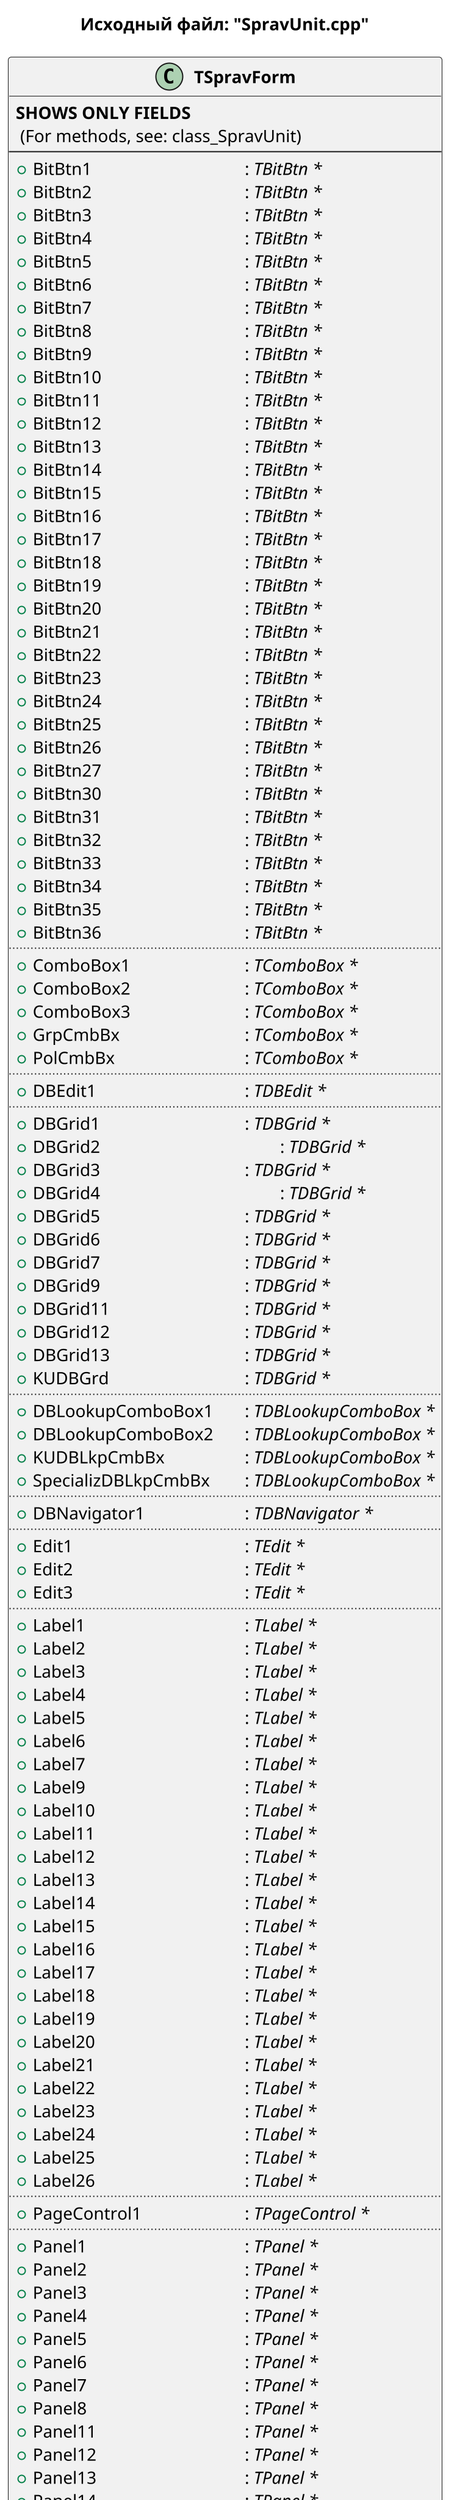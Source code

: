 @startuml SpravUnit.cpp

title Исходный файл: "SpravUnit.cpp"

scale 750 width


class "<b>TSpravForm</b>"
{
    <b>SHOWS ONLY FIELDS</b>\n (For methods, see: class_SpravUnit)
    --
    + BitBtn1 \t\t\t\t\t: <i>TBitBtn *</i>
    + BitBtn2 \t\t\t\t\t: <i>TBitBtn *</i>
    + BitBtn3 \t\t\t\t\t: <i>TBitBtn *</i>
    + BitBtn4 \t\t\t\t\t: <i>TBitBtn *</i>
    + BitBtn5 \t\t\t\t\t: <i>TBitBtn *</i>
    + BitBtn6 \t\t\t\t\t: <i>TBitBtn *</i>
    + BitBtn7 \t\t\t\t\t: <i>TBitBtn *</i>
    + BitBtn8 \t\t\t\t\t: <i>TBitBtn *</i>
    + BitBtn9 \t\t\t\t\t: <i>TBitBtn *</i>
    + BitBtn10 \t\t\t\t: <i>TBitBtn *</i>
    + BitBtn11 \t\t\t\t: <i>TBitBtn *</i>
    + BitBtn12 \t\t\t\t: <i>TBitBtn *</i>
    + BitBtn13 \t\t\t\t: <i>TBitBtn *</i>
    + BitBtn14 \t\t\t\t: <i>TBitBtn *</i>
    + BitBtn15 \t\t\t\t: <i>TBitBtn *</i>
    + BitBtn16 \t\t\t\t: <i>TBitBtn *</i>
    + BitBtn17 \t\t\t\t: <i>TBitBtn *</i>
    + BitBtn18 \t\t\t\t: <i>TBitBtn *</i>
    + BitBtn19 \t\t\t\t: <i>TBitBtn *</i>
    + BitBtn20 \t\t\t\t: <i>TBitBtn *</i>
    + BitBtn21 \t\t\t\t: <i>TBitBtn *</i>
    + BitBtn22 \t\t\t\t: <i>TBitBtn *</i>
    + BitBtn23 \t\t\t\t: <i>TBitBtn *</i>
    + BitBtn24 \t\t\t\t: <i>TBitBtn *</i>
    + BitBtn25 \t\t\t\t: <i>TBitBtn *</i>
    + BitBtn26 \t\t\t\t: <i>TBitBtn *</i>
    + BitBtn27 \t\t\t\t: <i>TBitBtn *</i>
    + BitBtn30 \t\t\t\t: <i>TBitBtn *</i>
    + BitBtn31 \t\t\t\t: <i>TBitBtn *</i>
    + BitBtn32 \t\t\t\t: <i>TBitBtn *</i>
    + BitBtn33 \t\t\t\t: <i>TBitBtn *</i>
    + BitBtn34 \t\t\t\t: <i>TBitBtn *</i>
    + BitBtn35 \t\t\t\t: <i>TBitBtn *</i>
    + BitBtn36 \t\t\t\t: <i>TBitBtn *</i>
    ..
    + ComboBox1 \t\t\t\t: <i>TComboBox *</i>
    + ComboBox2 \t\t\t\t: <i>TComboBox *</i>
    + ComboBox3 \t\t\t\t: <i>TComboBox *</i>
    + GrpCmbBx \t\t\t\t: <i>TComboBox *</i>
    + PolCmbBx \t\t\t\t: <i>TComboBox *</i>
    ..
    + DBEdit1 \t\t\t\t\t: <i>TDBEdit *</i>
    ..
    + DBGrid1 \t\t\t\t: <i>TDBGrid *</i>
    + DBGrid2 \t\t\t\t\t: <i>TDBGrid *</i>
    + DBGrid3 \t\t\t\t: <i>TDBGrid *</i>
    + DBGrid4 \t\t\t\t\t: <i>TDBGrid *</i>
    + DBGrid5 \t\t\t\t: <i>TDBGrid *</i>
    + DBGrid6 \t\t\t\t: <i>TDBGrid *</i>
    + DBGrid7 \t\t\t\t: <i>TDBGrid *</i>
    + DBGrid9 \t\t\t\t: <i>TDBGrid *</i>
    + DBGrid11 \t\t\t\t: <i>TDBGrid *</i>
    + DBGrid12 \t\t\t\t: <i>TDBGrid *</i>
    + DBGrid13 \t\t\t\t: <i>TDBGrid *</i>
    + KUDBGrd \t\t\t\t: <i>TDBGrid *</i>
    ..
    + DBLookupComboBox1 \t: <i>TDBLookupComboBox *</i>
    + DBLookupComboBox2 \t: <i>TDBLookupComboBox *</i>
    + KUDBLkpCmbBx \t\t\t: <i>TDBLookupComboBox *</i>
    + SpecializDBLkpCmbBx \t: <i>TDBLookupComboBox *</i>
    ..
    + DBNavigator1 \t\t\t: <i>TDBNavigator *</i>
    ..
    + Edit1 \t\t\t\t\t: <i>TEdit *</i>
    + Edit2 \t\t\t\t\t: <i>TEdit *</i>
    + Edit3 \t\t\t\t\t: <i>TEdit *</i>
    ..
    + Label1 \t\t\t\t\t: <i>TLabel *</i>
    + Label2 \t\t\t\t\t: <i>TLabel *</i>
    + Label3 \t\t\t\t\t: <i>TLabel *</i>
    + Label4 \t\t\t\t\t: <i>TLabel *</i>
    + Label5 \t\t\t\t\t: <i>TLabel *</i>
    + Label6 \t\t\t\t\t: <i>TLabel *</i>
    + Label7 \t\t\t\t\t: <i>TLabel *</i>
    + Label9 \t\t\t\t\t: <i>TLabel *</i>
    + Label10 \t\t\t\t\t: <i>TLabel *</i>
    + Label11 \t\t\t\t\t: <i>TLabel *</i>
    + Label12 \t\t\t\t\t: <i>TLabel *</i>
    + Label13 \t\t\t\t\t: <i>TLabel *</i>
    + Label14 \t\t\t\t\t: <i>TLabel *</i>
    + Label15 \t\t\t\t\t: <i>TLabel *</i>
    + Label16 \t\t\t\t\t: <i>TLabel *</i>
    + Label17 \t\t\t\t\t: <i>TLabel *</i>
    + Label18 \t\t\t\t\t: <i>TLabel *</i>
    + Label19 \t\t\t\t\t: <i>TLabel *</i>
    + Label20 \t\t\t\t\t: <i>TLabel *</i>
    + Label21 \t\t\t\t\t: <i>TLabel *</i>
    + Label22 \t\t\t\t\t: <i>TLabel *</i>
    + Label23 \t\t\t\t\t: <i>TLabel *</i>
    + Label24 \t\t\t\t\t: <i>TLabel *</i>
    + Label25 \t\t\t\t\t: <i>TLabel *</i>
    + Label26 \t\t\t\t\t: <i>TLabel *</i>
    ..
    + PageControl1 \t\t\t: <i>TPageControl *</i>
    ..
    + Panel1 \t\t\t\t\t: <i>TPanel *</i>
    + Panel2 \t\t\t\t\t: <i>TPanel *</i>
    + Panel3 \t\t\t\t\t: <i>TPanel *</i>
    + Panel4 \t\t\t\t\t: <i>TPanel *</i>
    + Panel5 \t\t\t\t\t: <i>TPanel *</i>
    + Panel6 \t\t\t\t\t: <i>TPanel *</i>
    + Panel7 \t\t\t\t\t: <i>TPanel *</i>
    + Panel8 \t\t\t\t\t: <i>TPanel *</i>
    + Panel11 \t\t\t\t\t: <i>TPanel *</i>
    + Panel12 \t\t\t\t\t: <i>TPanel *</i>
    + Panel13 \t\t\t\t\t: <i>TPanel *</i>
    + Panel14 \t\t\t\t\t: <i>TPanel *</i>
    + Panel15 \t\t\t\t\t: <i>TPanel *</i>
    + Panel16 \t\t\t\t\t: <i>TPanel *</i>
    + Panel17 \t\t\t\t\t: <i>TPanel *</i>
    + Panel18 \t\t\t\t\t: <i>TPanel *</i>
    + Panel19 \t\t\t\t\t: <i>TPanel *</i>
    + Panel20 \t\t\t\t\t: <i>TPanel *</i>
    + Panel21 \t\t\t\t\t: <i>TPanel *</i>
    + Panel22 \t\t\t\t\t: <i>TPanel *</i>
    + Panel23 \t\t\t\t\t: <i>TPanel *</i>
    + Panel24 \t\t\t\t\t: <i>TPanel *</i>
    + Panel25 \t\t\t\t\t: <i>TPanel *</i>
    + Panel26 \t\t\t\t\t: <i>TPanel *</i>
    + Panel27 \t\t\t\t\t: <i>TPanel *</i>
    + Panel28 \t\t\t\t\t: <i>TPanel *</i>
    + Panel29 \t\t\t\t\t: <i>TPanel *</i>
    + Panel30 \t\t\t\t\t: <i>TPanel *</i>
    + Panel31 \t\t\t\t\t: <i>TPanel *</i>
    + Panel32 \t\t\t\t\t: <i>TPanel *</i>
    + Panel33 \t\t\t\t\t: <i>TPanel *</i>
    + Panel34 \t\t\t\t\t: <i>TPanel *</i>
    + Panel35 \t\t\t\t\t: <i>TPanel *</i>
    ..
    + RadioGroup1 \t\t\t: <i>TRadioGroup *</i>
    + RadioGroup2 \t\t\t: <i>TRadioGroup *</i>
    ..
    + SpeedButton1 \t\t\t: <i>TSpeedButton *</i>
    ..
    + TabSheet1 \t\t\t\t: <i>TTabSheet *</i>
    + TabSheet2 \t\t\t\t: <i>TTabSheet *</i>
    + TabSheet4 \t\t\t\t: <i>TTabSheet *</i>
    + TabSheet5 \t\t\t\t: <i>TTabSheet *</i>
    + TabSheet6 \t\t\t\t: <i>TTabSheet *</i>
    + TabSheet7 \t\t\t\t: <i>TTabSheet *</i>
    + TabSheet8 \t\t\t\t: <i>TTabSheet *</i>
    + TabSheet9 \t\t\t\t: <i>TTabSheet *</i>
    + TabSheet10 \t\t\t\t: <i>TTabSheet *</i>
    + TabSheet11 \t\t\t\t: <i>TTabSheet *</i>
    --
    
    + <b>TSpravForm \t(Owner \t: <i>TComponent *</i>)</b>

}

@enduml